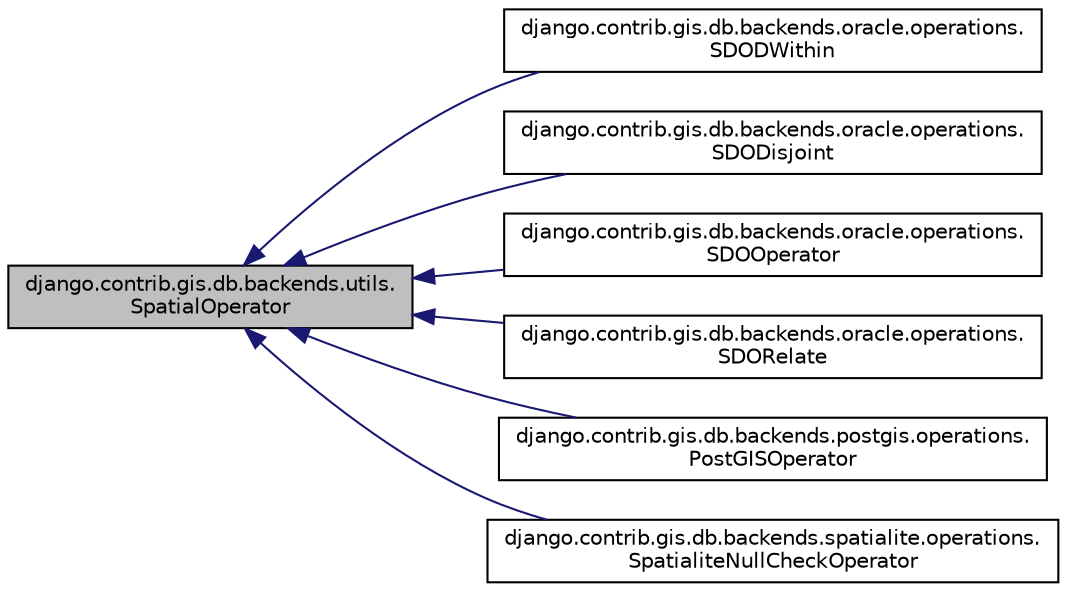 digraph "django.contrib.gis.db.backends.utils.SpatialOperator"
{
 // LATEX_PDF_SIZE
  edge [fontname="Helvetica",fontsize="10",labelfontname="Helvetica",labelfontsize="10"];
  node [fontname="Helvetica",fontsize="10",shape=record];
  rankdir="LR";
  Node1 [label="django.contrib.gis.db.backends.utils.\lSpatialOperator",height=0.2,width=0.4,color="black", fillcolor="grey75", style="filled", fontcolor="black",tooltip=" "];
  Node1 -> Node2 [dir="back",color="midnightblue",fontsize="10",style="solid",fontname="Helvetica"];
  Node2 [label="django.contrib.gis.db.backends.oracle.operations.\lSDODWithin",height=0.2,width=0.4,color="black", fillcolor="white", style="filled",URL="$dd/d81/classdjango_1_1contrib_1_1gis_1_1db_1_1backends_1_1oracle_1_1operations_1_1_s_d_o_d_within.html",tooltip=" "];
  Node1 -> Node3 [dir="back",color="midnightblue",fontsize="10",style="solid",fontname="Helvetica"];
  Node3 [label="django.contrib.gis.db.backends.oracle.operations.\lSDODisjoint",height=0.2,width=0.4,color="black", fillcolor="white", style="filled",URL="$dd/dc1/classdjango_1_1contrib_1_1gis_1_1db_1_1backends_1_1oracle_1_1operations_1_1_s_d_o_disjoint.html",tooltip=" "];
  Node1 -> Node4 [dir="back",color="midnightblue",fontsize="10",style="solid",fontname="Helvetica"];
  Node4 [label="django.contrib.gis.db.backends.oracle.operations.\lSDOOperator",height=0.2,width=0.4,color="black", fillcolor="white", style="filled",URL="$d4/d3c/classdjango_1_1contrib_1_1gis_1_1db_1_1backends_1_1oracle_1_1operations_1_1_s_d_o_operator.html",tooltip=" "];
  Node1 -> Node5 [dir="back",color="midnightblue",fontsize="10",style="solid",fontname="Helvetica"];
  Node5 [label="django.contrib.gis.db.backends.oracle.operations.\lSDORelate",height=0.2,width=0.4,color="black", fillcolor="white", style="filled",URL="$d9/d5b/classdjango_1_1contrib_1_1gis_1_1db_1_1backends_1_1oracle_1_1operations_1_1_s_d_o_relate.html",tooltip=" "];
  Node1 -> Node6 [dir="back",color="midnightblue",fontsize="10",style="solid",fontname="Helvetica"];
  Node6 [label="django.contrib.gis.db.backends.postgis.operations.\lPostGISOperator",height=0.2,width=0.4,color="black", fillcolor="white", style="filled",URL="$d3/de0/classdjango_1_1contrib_1_1gis_1_1db_1_1backends_1_1postgis_1_1operations_1_1_post_g_i_s_operator.html",tooltip=" "];
  Node1 -> Node7 [dir="back",color="midnightblue",fontsize="10",style="solid",fontname="Helvetica"];
  Node7 [label="django.contrib.gis.db.backends.spatialite.operations.\lSpatialiteNullCheckOperator",height=0.2,width=0.4,color="black", fillcolor="white", style="filled",URL="$d7/dbb/classdjango_1_1contrib_1_1gis_1_1db_1_1backends_1_1spatialite_1_1operations_1_1_spatialite_null_check_operator.html",tooltip=" "];
}
